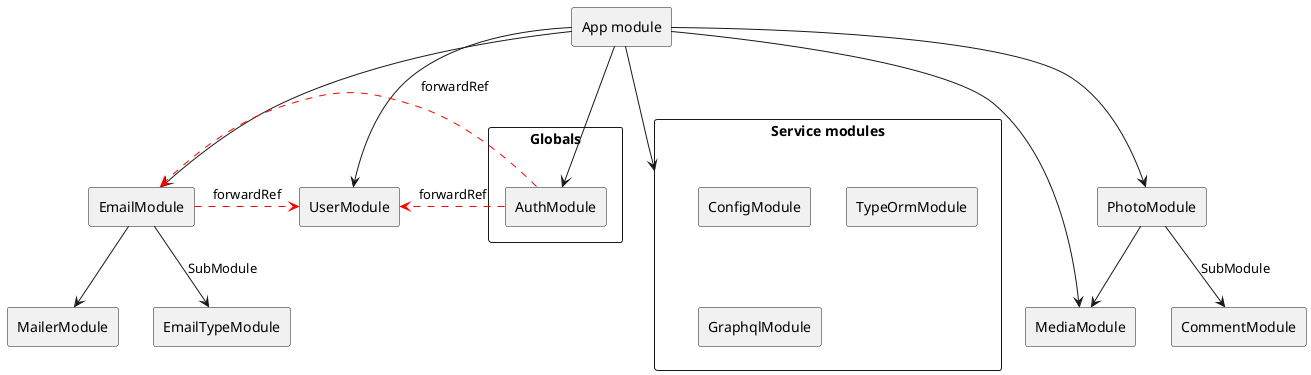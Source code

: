 @startuml
' Define components
rectangle "App module" as AppModule
rectangle "Service modules" {
    rectangle ConfigModule
    rectangle TypeOrmModule
    rectangle GraphqlModule
}
rectangle "Globals" {
    rectangle AuthModule
}
rectangle MediaModule
rectangle PhotoModule
rectangle CommentModule
rectangle UserModule
rectangle EmailModule
rectangle EmailTypeModule
rectangle MailerModule
' Comments
' Define relationships
AppModule --> MediaModule
AppModule --> PhotoModule
AppModule --> UserModule
AppModule --> EmailModule
AppModule --> AuthModule
AppModule --> "Service modules"
PhotoModule --> MediaModule
PhotoModule --> CommentModule : SubModule
EmailModule --> EmailTypeModule : SubModule
EmailModule --> MailerModule
' Forward references (red arrows)
EmailModule .[#red]> UserModule : forwardRef
AuthModule .[#red]> UserModule : forwardRef
AuthModule .[#red]> EmailModule : forwardRef
@enduml